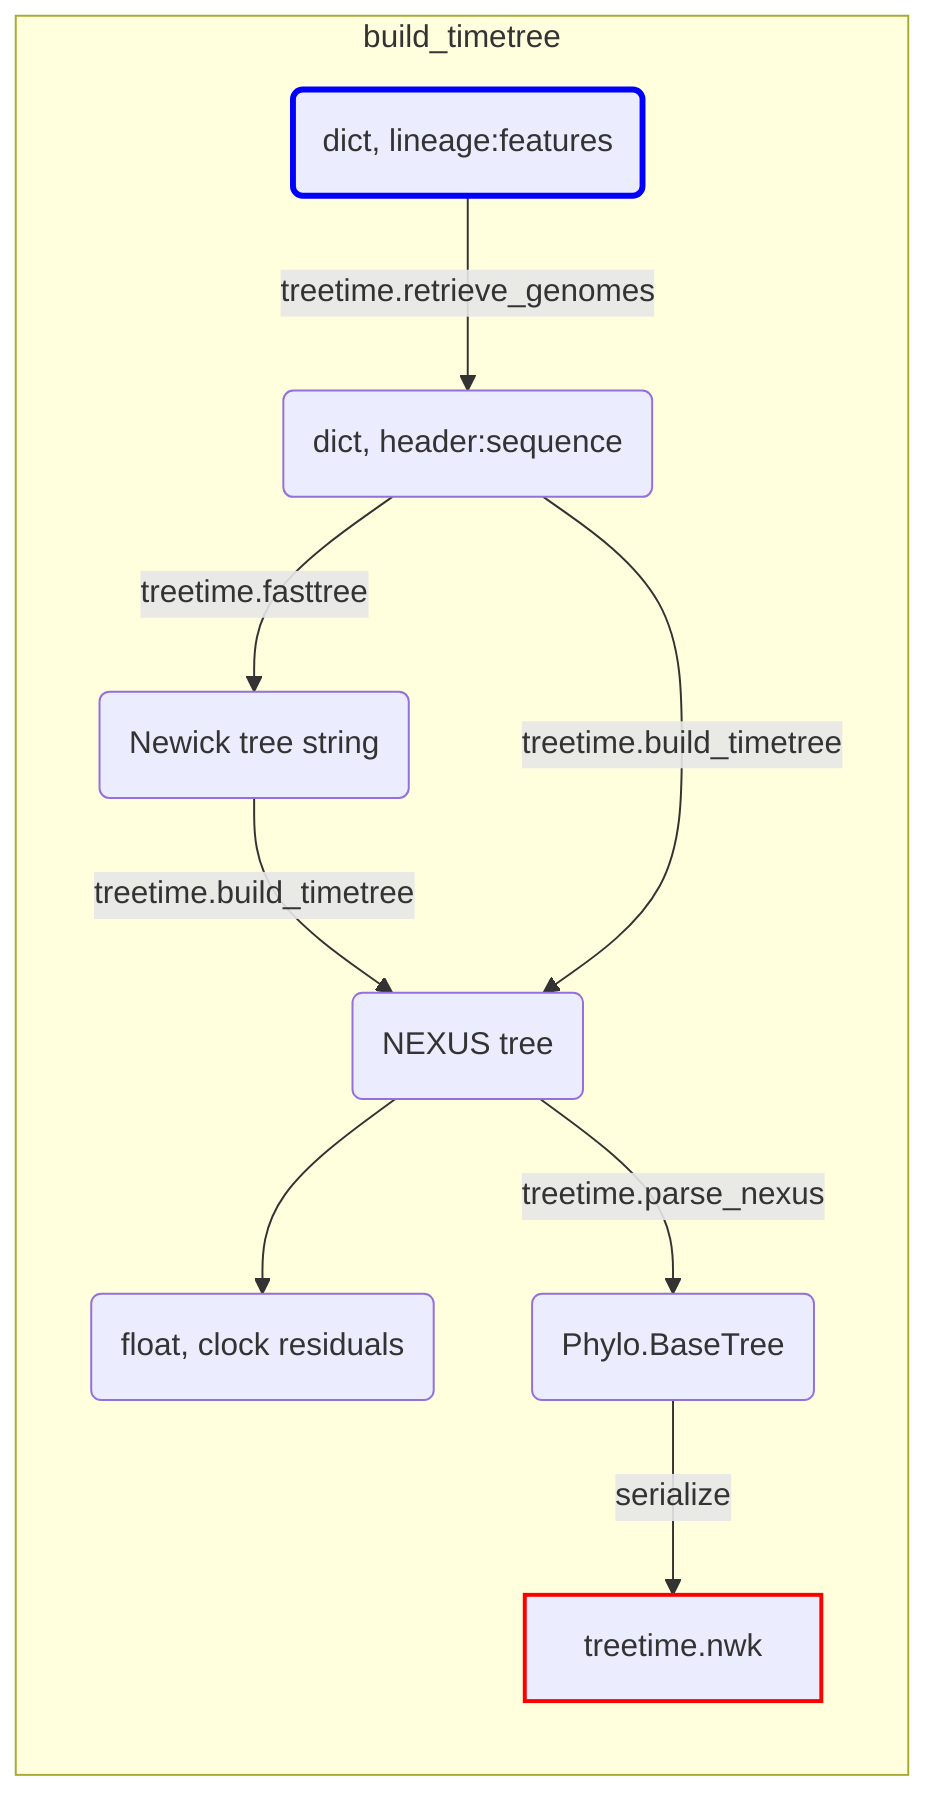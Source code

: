 %% This is a https://mermaid-js.github.io/ document
%% e.g., to compile PNG, run `mmdc -i build-timetree.mmd -o process-feed.png`
flowchart TB
  subgraph build_timetree
    direction TB

    by_lineage(dict, lineage:features)
    style by_lineage stroke:#00F,stroke-width:3px

    repgenomes(dict, header:sequence)
    by_lineage-->|treetime.retrieve_genomes|repgenomes
    newick(Newick tree string)
    repgenomes-->|treetime.fasttree|newick
    nexus(NEXUS tree)
    newick-->|treetime.build_timetree|nexus
    repgenomes-->|treetime.build_timetree|nexus
    phylo(Phylo.BaseTree)
    residuals(float, clock residuals)
    nexus-->residuals
    nexus-->|treetime.parse_nexus|phylo
    phylo-->|serialize|treetime.nwk
  end
  style treetime.nwk stroke:#F00,stroke-width:2px